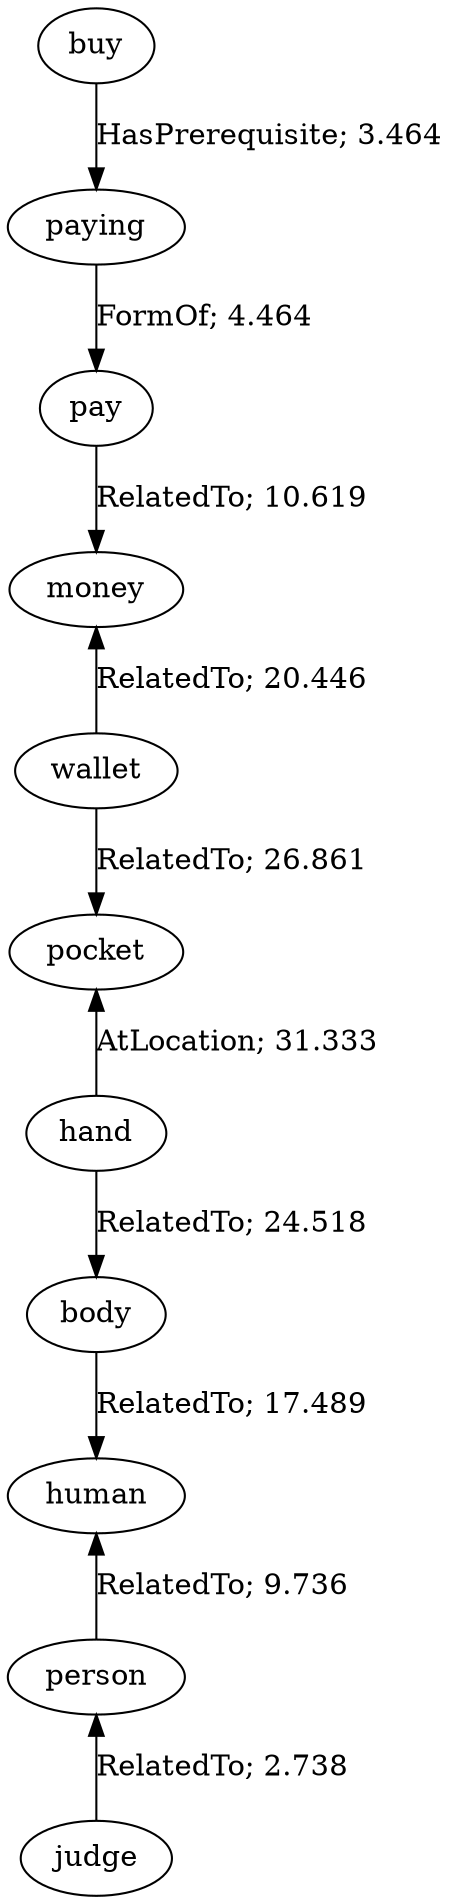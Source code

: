 // The path the concepts from "buy" to "judge".Path Length: 10; Weight Sum: 151.66905561723362; Average Weight: 15.166905561723363
digraph "9_b---buy-judge---PLen10_WSum151.669_WAvg15.167" {
	0 [label=buy]
	1 [label=paying]
	2 [label=pay]
	3 [label=money]
	4 [label=wallet]
	5 [label=pocket]
	6 [label=hand]
	7 [label=body]
	8 [label=human]
	9 [label=person]
	10 [label=judge]
	0 -> 1 [label="HasPrerequisite; 3.464" dir=forward weight=3.464]
	1 -> 2 [label="FormOf; 4.464" dir=forward weight=4.464]
	2 -> 3 [label="RelatedTo; 10.619" dir=forward weight=10.619]
	3 -> 4 [label="RelatedTo; 20.446" dir=back weight=20.446]
	4 -> 5 [label="RelatedTo; 26.861" dir=forward weight=26.861]
	5 -> 6 [label="AtLocation; 31.333" dir=back weight=31.333]
	6 -> 7 [label="RelatedTo; 24.518" dir=forward weight=24.518]
	7 -> 8 [label="RelatedTo; 17.489" dir=forward weight=17.489]
	8 -> 9 [label="RelatedTo; 9.736" dir=back weight=9.736]
	9 -> 10 [label="RelatedTo; 2.738" dir=back weight=2.738]
}

